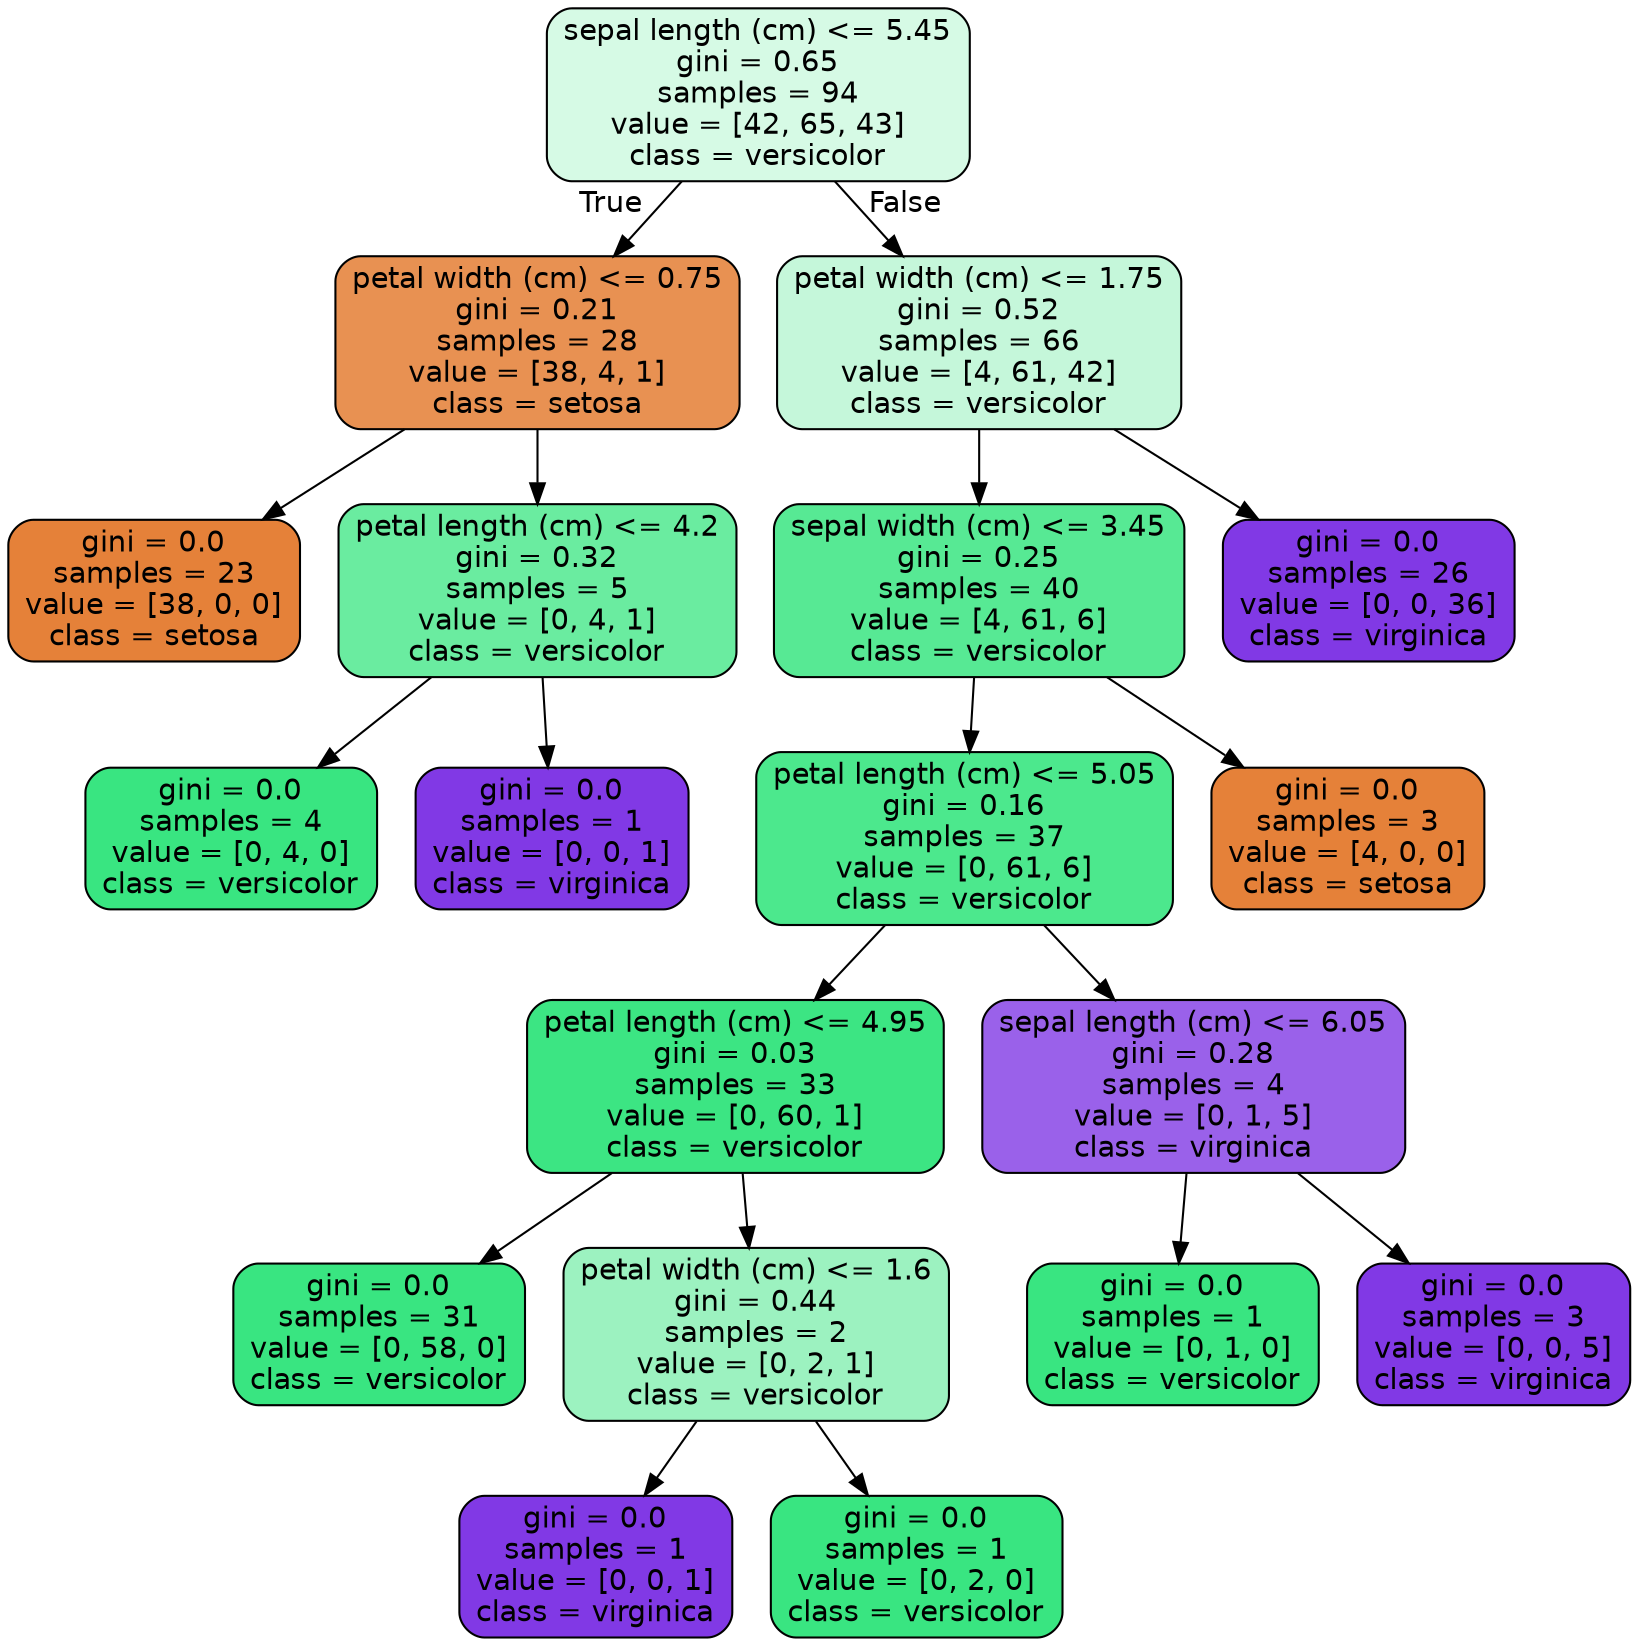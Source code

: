 digraph Tree {
node [shape=box, style="filled, rounded", color="black", fontname=helvetica] ;
edge [fontname=helvetica] ;
0 [label="sepal length (cm) <= 5.45\ngini = 0.65\nsamples = 94\nvalue = [42, 65, 43]\nclass = versicolor", fillcolor="#d6fae5"] ;
1 [label="petal width (cm) <= 0.75\ngini = 0.21\nsamples = 28\nvalue = [38, 4, 1]\nclass = setosa", fillcolor="#e89152"] ;
0 -> 1 [labeldistance=2.5, labelangle=45, headlabel="True"] ;
2 [label="gini = 0.0\nsamples = 23\nvalue = [38, 0, 0]\nclass = setosa", fillcolor="#e58139"] ;
1 -> 2 ;
3 [label="petal length (cm) <= 4.2\ngini = 0.32\nsamples = 5\nvalue = [0, 4, 1]\nclass = versicolor", fillcolor="#6aeca0"] ;
1 -> 3 ;
4 [label="gini = 0.0\nsamples = 4\nvalue = [0, 4, 0]\nclass = versicolor", fillcolor="#39e581"] ;
3 -> 4 ;
5 [label="gini = 0.0\nsamples = 1\nvalue = [0, 0, 1]\nclass = virginica", fillcolor="#8139e5"] ;
3 -> 5 ;
6 [label="petal width (cm) <= 1.75\ngini = 0.52\nsamples = 66\nvalue = [4, 61, 42]\nclass = versicolor", fillcolor="#c5f7da"] ;
0 -> 6 [labeldistance=2.5, labelangle=-45, headlabel="False"] ;
7 [label="sepal width (cm) <= 3.45\ngini = 0.25\nsamples = 40\nvalue = [4, 61, 6]\nclass = versicolor", fillcolor="#57e994"] ;
6 -> 7 ;
8 [label="petal length (cm) <= 5.05\ngini = 0.16\nsamples = 37\nvalue = [0, 61, 6]\nclass = versicolor", fillcolor="#4ce88d"] ;
7 -> 8 ;
9 [label="petal length (cm) <= 4.95\ngini = 0.03\nsamples = 33\nvalue = [0, 60, 1]\nclass = versicolor", fillcolor="#3ce583"] ;
8 -> 9 ;
10 [label="gini = 0.0\nsamples = 31\nvalue = [0, 58, 0]\nclass = versicolor", fillcolor="#39e581"] ;
9 -> 10 ;
11 [label="petal width (cm) <= 1.6\ngini = 0.44\nsamples = 2\nvalue = [0, 2, 1]\nclass = versicolor", fillcolor="#9cf2c0"] ;
9 -> 11 ;
12 [label="gini = 0.0\nsamples = 1\nvalue = [0, 0, 1]\nclass = virginica", fillcolor="#8139e5"] ;
11 -> 12 ;
13 [label="gini = 0.0\nsamples = 1\nvalue = [0, 2, 0]\nclass = versicolor", fillcolor="#39e581"] ;
11 -> 13 ;
14 [label="sepal length (cm) <= 6.05\ngini = 0.28\nsamples = 4\nvalue = [0, 1, 5]\nclass = virginica", fillcolor="#9a61ea"] ;
8 -> 14 ;
15 [label="gini = 0.0\nsamples = 1\nvalue = [0, 1, 0]\nclass = versicolor", fillcolor="#39e581"] ;
14 -> 15 ;
16 [label="gini = 0.0\nsamples = 3\nvalue = [0, 0, 5]\nclass = virginica", fillcolor="#8139e5"] ;
14 -> 16 ;
17 [label="gini = 0.0\nsamples = 3\nvalue = [4, 0, 0]\nclass = setosa", fillcolor="#e58139"] ;
7 -> 17 ;
18 [label="gini = 0.0\nsamples = 26\nvalue = [0, 0, 36]\nclass = virginica", fillcolor="#8139e5"] ;
6 -> 18 ;
}
